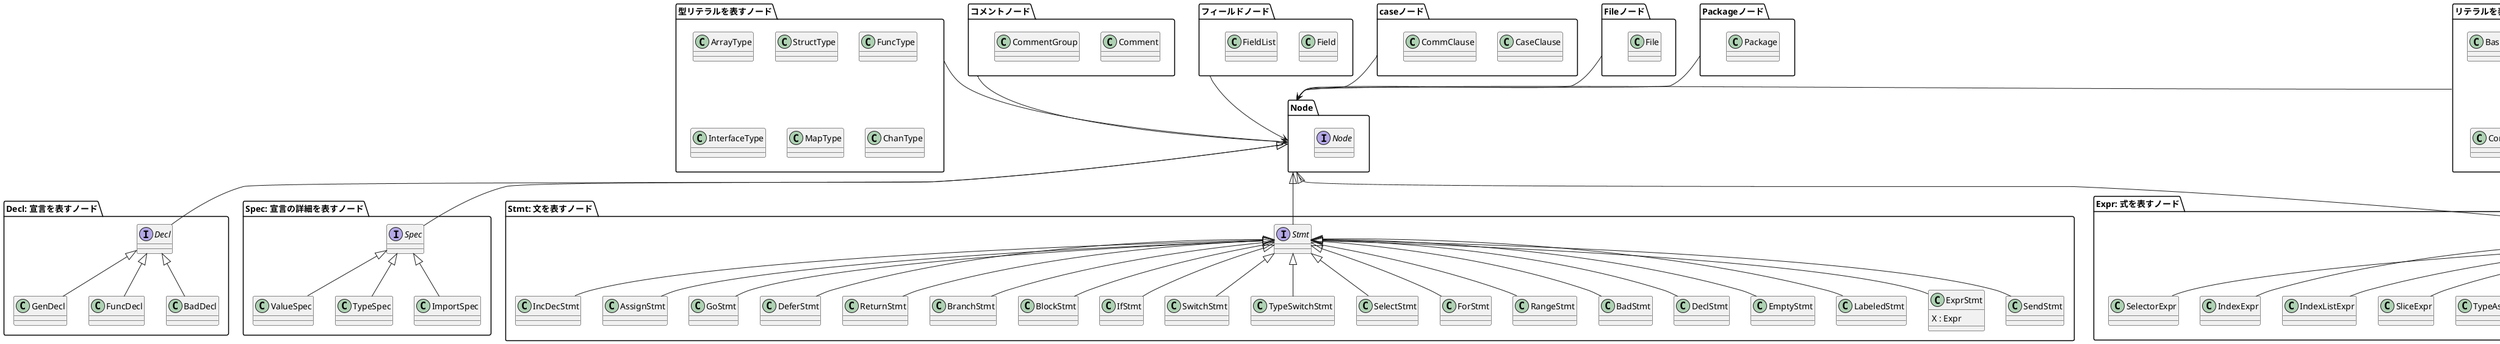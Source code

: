 @startuml
skinparam direction top to bottom

' Nodeインタフェースをパッケージ化
package "Node" as NodePkg {
  interface Node
}

' グループ: 宣言を表すノード
package "Decl: 宣言を表すノード" {
  interface Decl
  NodePkg::Node <|-- Decl

  class BadDecl
  class GenDecl
  class FuncDecl
  Decl <|-- BadDecl
  Decl <|-- GenDecl
  Decl <|-- FuncDecl
}

' グループ: 宣言の詳細を表すノード
package "Spec: 宣言の詳細を表すノード" {
  interface Spec
  NodePkg::Node <|-- Spec

  class ImportSpec
  class ValueSpec
  class TypeSpec
  Spec <|-- ImportSpec
  Spec <|-- ValueSpec
  Spec <|-- TypeSpec
}

' グループ: 文を表すノード
package "Stmt: 文を表すノード" {
  interface Stmt
  NodePkg::Node <|-- Stmt

  class BadStmt
  class DeclStmt
  class EmptyStmt
  class LabeledStmt
  class ExprStmt {
    X : Expr
  }
  class SendStmt
  class IncDecStmt
  class AssignStmt
  class GoStmt
  class DeferStmt
  class ReturnStmt
  class BranchStmt
  class BlockStmt
  class IfStmt
  class SwitchStmt
  class TypeSwitchStmt
  class SelectStmt
  class ForStmt
  class RangeStmt
  Stmt <|-- BadStmt
  Stmt <|-- DeclStmt
  Stmt <|-- EmptyStmt
  Stmt <|-- LabeledStmt
  Stmt <|-- ExprStmt
  Stmt <|-- SendStmt
  Stmt <|-- IncDecStmt
  Stmt <|-- AssignStmt
  Stmt <|-- GoStmt
  Stmt <|-- DeferStmt
  Stmt <|-- ReturnStmt
  Stmt <|-- BranchStmt
  Stmt <|-- BlockStmt
  Stmt <|-- IfStmt
  Stmt <|-- SwitchStmt
  Stmt <|-- TypeSwitchStmt
  Stmt <|-- SelectStmt
  Stmt <|-- ForStmt
  Stmt <|-- RangeStmt
}

' グループ: 式を表すノード
package "Expr: 式を表すノード" as PExpr {
  interface Expr
  NodePkg::Node <|-- Expr

  class BadExpr
  class ParenExpr
  class SelectorExpr
  class IndexExpr
  class IndexListExpr
  class SliceExpr
  class TypeAssertExpr
  class CallExpr
  class StarExpr
  class UnaryExpr
  class BinaryExpr
  class KeyValueExpr
  class BasicLit
  class FuncLit
  class Ident
  class Ellipsis
  Expr <|-- BadExpr
  Expr <|-- ParenExpr
  Expr <|-- SelectorExpr
  Expr <|-- IndexExpr
  Expr <|-- IndexListExpr
  Expr <|-- SliceExpr
  Expr <|-- TypeAssertExpr
  Expr <|-- CallExpr
  Expr <|-- StarExpr
  Expr <|-- UnaryExpr
  Expr <|-- BinaryExpr
  Expr <|-- KeyValueExpr
  Expr <|-- BasicLit
  Expr <|-- FuncLit
  Expr <|-- Ident
  Expr <|-- Ellipsis
}

' グループ: 型リテラルを表すノード（→ Node に1本）
package "型リテラルを表すノード" as PTypeLit {
  class ArrayType
  class StructType
  class FuncType
  class InterfaceType
  class MapType
  class ChanType
}
PTypeLit --> NodePkg

' グループ: リテラルを表すノード（→ Expr に1本, CompositeLit は Node）
package "リテラルを表すノード" as PLiteral {
  class BasicLit_Literal
  class FuncLit_Literal
  class CompositeLit
}
PLiteral --> PExpr
PLiteral --> NodePkg

' グループ: コメントパッケージ
package "コメントノード" as PComment {
  class Comment
  class CommentGroup
}
PComment --> NodePkg

' グループ: Fieldノード
package "フィールドノード" as PField {
  class Field
  class FieldList
}
PField --> NodePkg

' グループ: caseノード
package "caseノード" as PCase {
  class CaseClause
  class CommClause
}
PCase --> NodePkg

' グループ: Fileノード
package "Fileノード" as PFile {
  class File
}
PFile --> NodePkg

' グループ: Packageノード
package "Packageノード" as PPackage {
  class Package
}
PPackage --> NodePkg

@enduml
